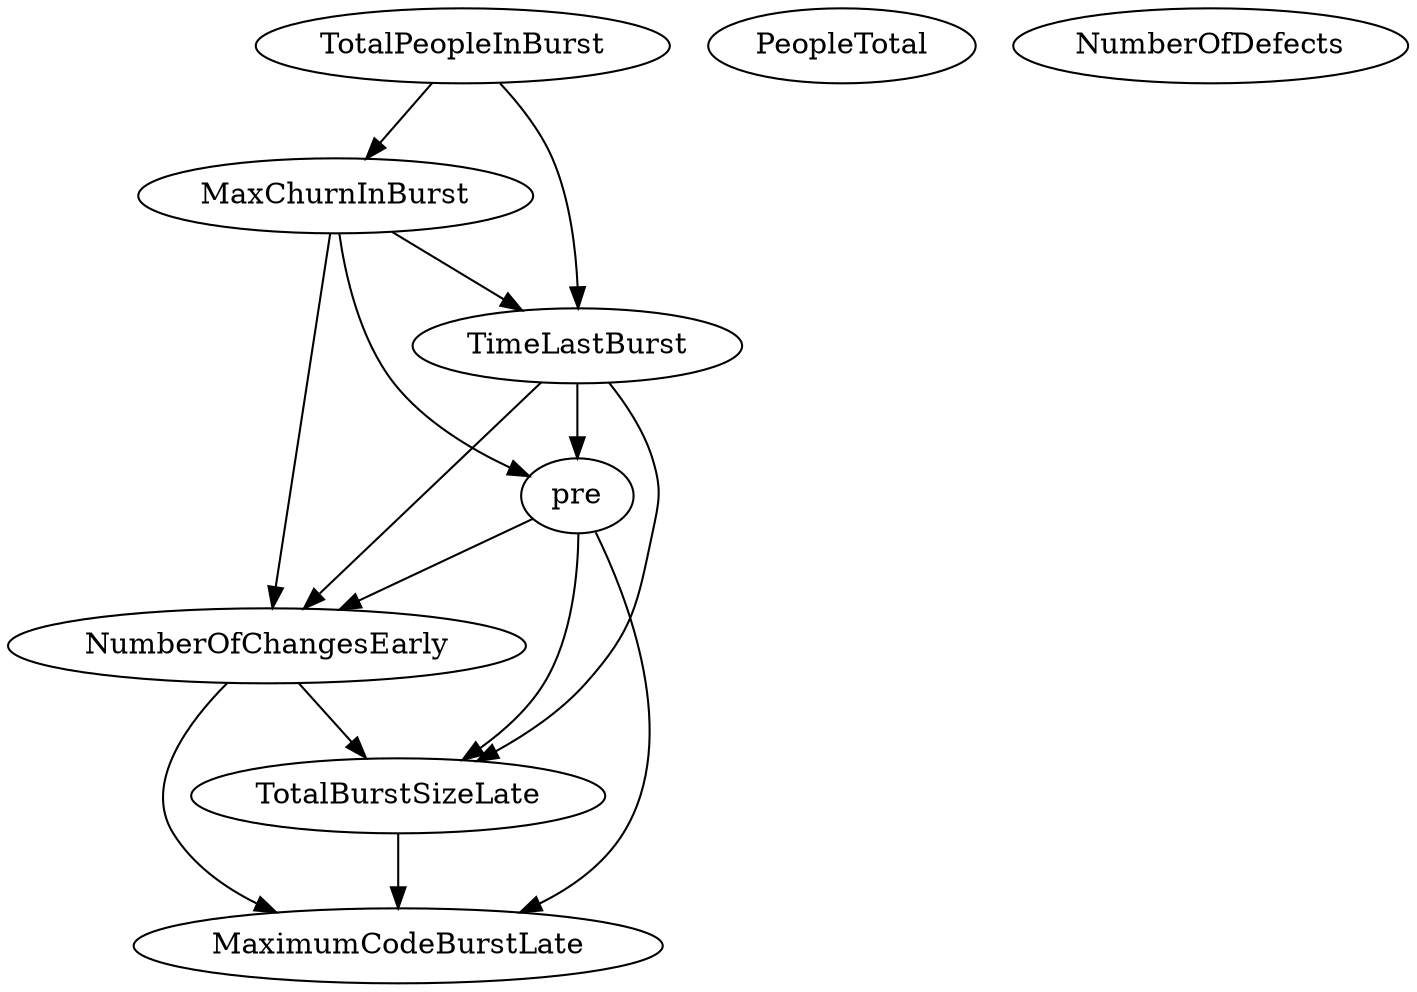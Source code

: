 digraph {
   NumberOfChangesEarly;
   PeopleTotal;
   NumberOfDefects;
   pre;
   TotalPeopleInBurst;
   MaxChurnInBurst;
   TimeLastBurst;
   MaximumCodeBurstLate;
   TotalBurstSizeLate;
   NumberOfChangesEarly -> MaximumCodeBurstLate;
   NumberOfChangesEarly -> TotalBurstSizeLate;
   pre -> NumberOfChangesEarly;
   pre -> MaximumCodeBurstLate;
   pre -> TotalBurstSizeLate;
   TotalPeopleInBurst -> MaxChurnInBurst;
   TotalPeopleInBurst -> TimeLastBurst;
   MaxChurnInBurst -> NumberOfChangesEarly;
   MaxChurnInBurst -> pre;
   MaxChurnInBurst -> TimeLastBurst;
   TimeLastBurst -> NumberOfChangesEarly;
   TimeLastBurst -> pre;
   TimeLastBurst -> TotalBurstSizeLate;
   TotalBurstSizeLate -> MaximumCodeBurstLate;
}
